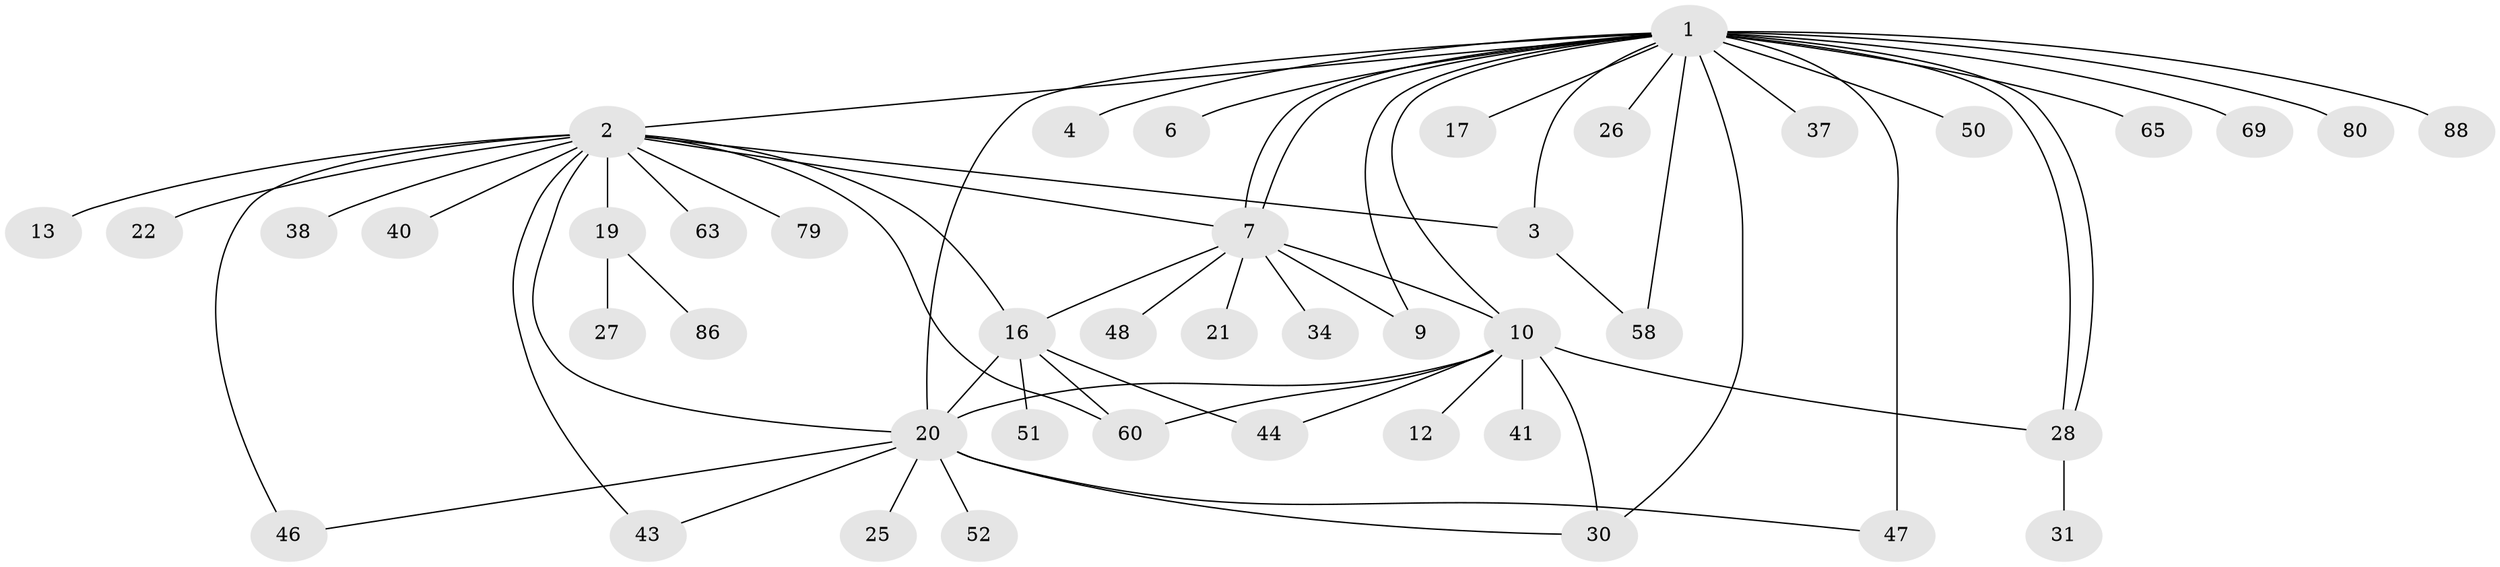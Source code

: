 // original degree distribution, {25: 0.011363636363636364, 15: 0.011363636363636364, 5: 0.022727272727272728, 1: 0.5568181818181818, 2: 0.20454545454545456, 12: 0.022727272727272728, 3: 0.09090909090909091, 6: 0.022727272727272728, 7: 0.011363636363636364, 8: 0.011363636363636364, 4: 0.03409090909090909}
// Generated by graph-tools (version 1.1) at 2025/14/03/09/25 04:14:34]
// undirected, 44 vertices, 63 edges
graph export_dot {
graph [start="1"]
  node [color=gray90,style=filled];
  1 [super="+5"];
  2;
  3 [super="+14+23+32"];
  4;
  6;
  7 [super="+8+49+18+83+53"];
  9 [super="+55+72+15+45"];
  10 [super="+11"];
  12;
  13;
  16 [super="+24+70"];
  17;
  19;
  20 [super="+39+33"];
  21;
  22;
  25;
  26;
  27 [super="+36"];
  28 [super="+64+56+61+85"];
  30 [super="+71"];
  31;
  34;
  37 [super="+68"];
  38;
  40;
  41 [super="+66"];
  43;
  44 [super="+75"];
  46;
  47 [super="+54"];
  48;
  50;
  51;
  52;
  58 [super="+74"];
  60 [super="+78"];
  63;
  65;
  69;
  79;
  80;
  86;
  88;
  1 -- 2;
  1 -- 3;
  1 -- 4;
  1 -- 6;
  1 -- 7;
  1 -- 7;
  1 -- 10;
  1 -- 17;
  1 -- 26;
  1 -- 28;
  1 -- 28;
  1 -- 30;
  1 -- 37;
  1 -- 47 [weight=3];
  1 -- 50;
  1 -- 58;
  1 -- 65;
  1 -- 69;
  1 -- 80;
  1 -- 88;
  1 -- 20;
  1 -- 9 [weight=2];
  2 -- 3;
  2 -- 7;
  2 -- 13;
  2 -- 16;
  2 -- 19;
  2 -- 22;
  2 -- 38;
  2 -- 40;
  2 -- 43;
  2 -- 46;
  2 -- 63;
  2 -- 79;
  2 -- 60;
  2 -- 20;
  3 -- 58;
  7 -- 9;
  7 -- 21;
  7 -- 34;
  7 -- 10;
  7 -- 16;
  7 -- 48;
  10 -- 41;
  10 -- 12;
  10 -- 44;
  10 -- 28;
  10 -- 20;
  10 -- 60;
  10 -- 30;
  16 -- 20;
  16 -- 44;
  16 -- 51;
  16 -- 60;
  19 -- 27;
  19 -- 86;
  20 -- 25;
  20 -- 46;
  20 -- 43;
  20 -- 30;
  20 -- 47;
  20 -- 52;
  28 -- 31;
}
